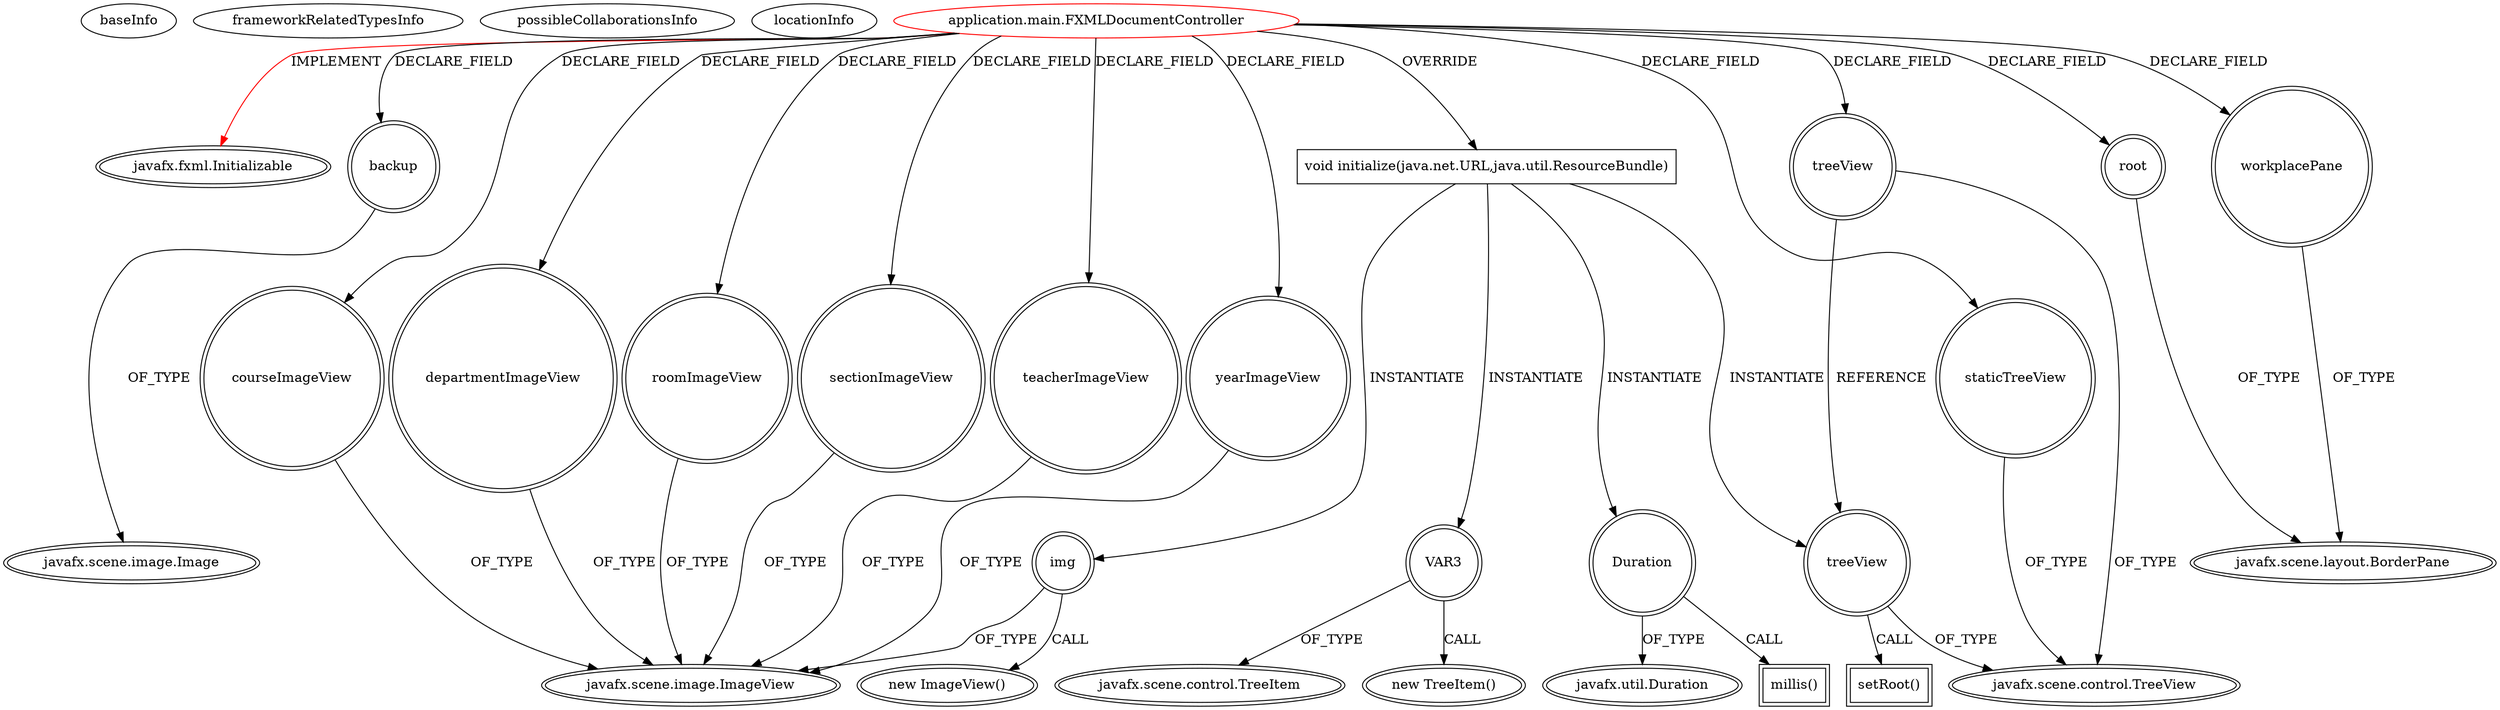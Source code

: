 digraph {
baseInfo[graphId=2305,category="extension_graph",isAnonymous=false,possibleRelation=false]
frameworkRelatedTypesInfo[0="javafx.fxml.Initializable"]
possibleCollaborationsInfo[]
locationInfo[projectName="coffemonster-KelvinDatuPogi",filePath="/coffemonster-KelvinDatuPogi/KelvinDatuPogi-master/src/application/main/FXMLDocumentController.java",contextSignature="FXMLDocumentController",graphId="2305"]
0[label="application.main.FXMLDocumentController",vertexType="ROOT_CLIENT_CLASS_DECLARATION",isFrameworkType=false,color=red]
1[label="javafx.fxml.Initializable",vertexType="FRAMEWORK_INTERFACE_TYPE",isFrameworkType=true,peripheries=2]
2[label="backup",vertexType="FIELD_DECLARATION",isFrameworkType=true,peripheries=2,shape=circle]
3[label="javafx.scene.image.Image",vertexType="FRAMEWORK_CLASS_TYPE",isFrameworkType=true,peripheries=2]
4[label="courseImageView",vertexType="FIELD_DECLARATION",isFrameworkType=true,peripheries=2,shape=circle]
5[label="javafx.scene.image.ImageView",vertexType="FRAMEWORK_CLASS_TYPE",isFrameworkType=true,peripheries=2]
6[label="departmentImageView",vertexType="FIELD_DECLARATION",isFrameworkType=true,peripheries=2,shape=circle]
8[label="roomImageView",vertexType="FIELD_DECLARATION",isFrameworkType=true,peripheries=2,shape=circle]
10[label="root",vertexType="FIELD_DECLARATION",isFrameworkType=true,peripheries=2,shape=circle]
11[label="javafx.scene.layout.BorderPane",vertexType="FRAMEWORK_CLASS_TYPE",isFrameworkType=true,peripheries=2]
12[label="sectionImageView",vertexType="FIELD_DECLARATION",isFrameworkType=true,peripheries=2,shape=circle]
14[label="staticTreeView",vertexType="FIELD_DECLARATION",isFrameworkType=true,peripheries=2,shape=circle]
15[label="javafx.scene.control.TreeView",vertexType="FRAMEWORK_CLASS_TYPE",isFrameworkType=true,peripheries=2]
16[label="teacherImageView",vertexType="FIELD_DECLARATION",isFrameworkType=true,peripheries=2,shape=circle]
18[label="treeView",vertexType="FIELD_DECLARATION",isFrameworkType=true,peripheries=2,shape=circle]
20[label="workplacePane",vertexType="FIELD_DECLARATION",isFrameworkType=true,peripheries=2,shape=circle]
22[label="yearImageView",vertexType="FIELD_DECLARATION",isFrameworkType=true,peripheries=2,shape=circle]
24[label="void initialize(java.net.URL,java.util.ResourceBundle)",vertexType="OVERRIDING_METHOD_DECLARATION",isFrameworkType=false,shape=box]
25[label="Duration",vertexType="VARIABLE_EXPRESION",isFrameworkType=true,peripheries=2,shape=circle]
27[label="javafx.util.Duration",vertexType="FRAMEWORK_CLASS_TYPE",isFrameworkType=true,peripheries=2]
26[label="millis()",vertexType="INSIDE_CALL",isFrameworkType=true,peripheries=2,shape=box]
29[label="img",vertexType="VARIABLE_EXPRESION",isFrameworkType=true,peripheries=2,shape=circle]
28[label="new ImageView()",vertexType="CONSTRUCTOR_CALL",isFrameworkType=true,peripheries=2]
31[label="treeView",vertexType="VARIABLE_EXPRESION",isFrameworkType=true,peripheries=2,shape=circle]
32[label="setRoot()",vertexType="INSIDE_CALL",isFrameworkType=true,peripheries=2,shape=box]
35[label="VAR3",vertexType="VARIABLE_EXPRESION",isFrameworkType=true,peripheries=2,shape=circle]
36[label="javafx.scene.control.TreeItem",vertexType="FRAMEWORK_CLASS_TYPE",isFrameworkType=true,peripheries=2]
34[label="new TreeItem()",vertexType="CONSTRUCTOR_CALL",isFrameworkType=true,peripheries=2]
0->1[label="IMPLEMENT",color=red]
0->2[label="DECLARE_FIELD"]
2->3[label="OF_TYPE"]
0->4[label="DECLARE_FIELD"]
4->5[label="OF_TYPE"]
0->6[label="DECLARE_FIELD"]
6->5[label="OF_TYPE"]
0->8[label="DECLARE_FIELD"]
8->5[label="OF_TYPE"]
0->10[label="DECLARE_FIELD"]
10->11[label="OF_TYPE"]
0->12[label="DECLARE_FIELD"]
12->5[label="OF_TYPE"]
0->14[label="DECLARE_FIELD"]
14->15[label="OF_TYPE"]
0->16[label="DECLARE_FIELD"]
16->5[label="OF_TYPE"]
0->18[label="DECLARE_FIELD"]
18->15[label="OF_TYPE"]
0->20[label="DECLARE_FIELD"]
20->11[label="OF_TYPE"]
0->22[label="DECLARE_FIELD"]
22->5[label="OF_TYPE"]
0->24[label="OVERRIDE"]
24->25[label="INSTANTIATE"]
25->27[label="OF_TYPE"]
25->26[label="CALL"]
24->29[label="INSTANTIATE"]
29->5[label="OF_TYPE"]
29->28[label="CALL"]
24->31[label="INSTANTIATE"]
18->31[label="REFERENCE"]
31->15[label="OF_TYPE"]
31->32[label="CALL"]
24->35[label="INSTANTIATE"]
35->36[label="OF_TYPE"]
35->34[label="CALL"]
}
